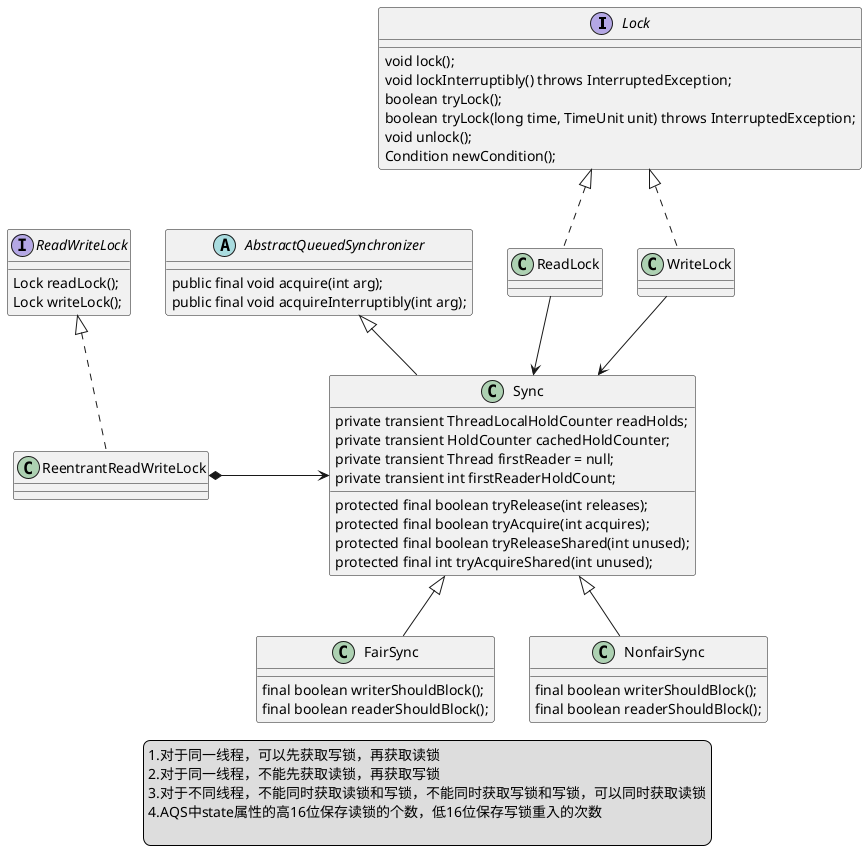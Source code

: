 @startuml
interface Lock{
    void lock();
    void lockInterruptibly() throws InterruptedException;
    boolean tryLock();
    boolean tryLock(long time, TimeUnit unit) throws InterruptedException;
    void unlock();
    Condition newCondition();
}

interface ReadWriteLock {
    Lock readLock();
    Lock writeLock();
}

class ReentrantReadWriteLock{

}

abstract class AbstractQueuedSynchronizer{
    public final void acquire(int arg);
    public final void acquireInterruptibly(int arg);
}
class Sync{
        private transient ThreadLocalHoldCounter readHolds;
        private transient HoldCounter cachedHoldCounter;
        private transient Thread firstReader = null;
        private transient int firstReaderHoldCount;
        protected final boolean tryRelease(int releases);
        protected final boolean tryAcquire(int acquires);
        protected final boolean tryReleaseShared(int unused);
        protected final int tryAcquireShared(int unused);
}
class FairSync {
    final boolean writerShouldBlock();
    final boolean readerShouldBlock();
}

class NonfairSync {
    final boolean writerShouldBlock();
    final boolean readerShouldBlock();
}

class ReadLock {

}
class WriteLock {

}
ReadWriteLock <|.. ReentrantReadWriteLock
Lock <|.. ReadLock
Lock <|.. WriteLock

AbstractQueuedSynchronizer <|-- Sync
Sync <|-- FairSync
Sync <|-- NonfairSync
ReadLock --> Sync
WriteLock --> Sync
ReentrantReadWriteLock *-> Sync


legend center
    1.对于同一线程，可以先获取写锁，再获取读锁
    2.对于同一线程，不能先获取读锁，再获取写锁
    3.对于不同线程，不能同时获取读锁和写锁，不能同时获取写锁和写锁，可以同时获取读锁
    4.AQS中state属性的高16位保存读锁的个数，低16位保存写锁重入的次数

end legend
@enduml